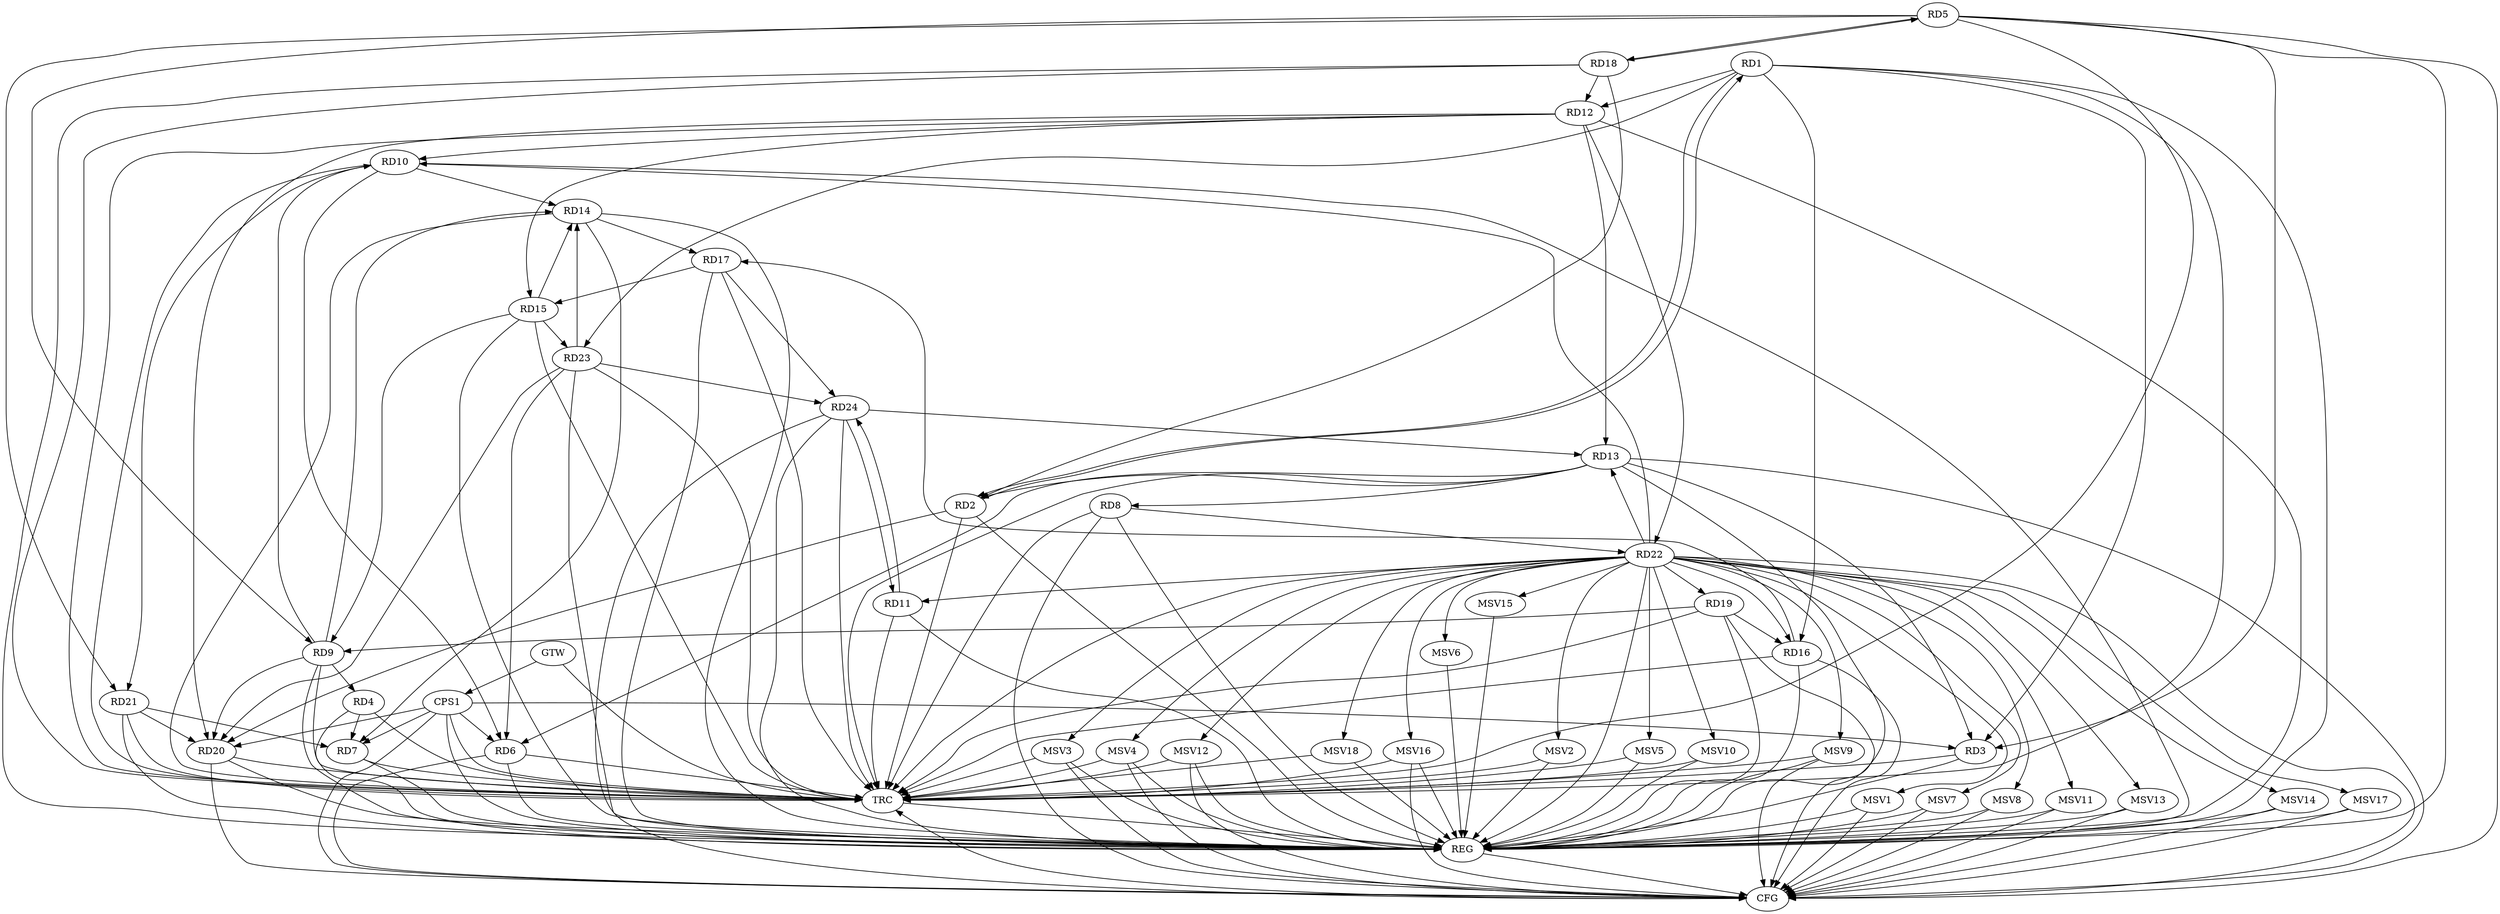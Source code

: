strict digraph G {
  RD1 [ label="RD1" ];
  RD2 [ label="RD2" ];
  RD3 [ label="RD3" ];
  RD4 [ label="RD4" ];
  RD5 [ label="RD5" ];
  RD6 [ label="RD6" ];
  RD7 [ label="RD7" ];
  RD8 [ label="RD8" ];
  RD9 [ label="RD9" ];
  RD10 [ label="RD10" ];
  RD11 [ label="RD11" ];
  RD12 [ label="RD12" ];
  RD13 [ label="RD13" ];
  RD14 [ label="RD14" ];
  RD15 [ label="RD15" ];
  RD16 [ label="RD16" ];
  RD17 [ label="RD17" ];
  RD18 [ label="RD18" ];
  RD19 [ label="RD19" ];
  RD20 [ label="RD20" ];
  RD21 [ label="RD21" ];
  RD22 [ label="RD22" ];
  RD23 [ label="RD23" ];
  RD24 [ label="RD24" ];
  CPS1 [ label="CPS1" ];
  GTW [ label="GTW" ];
  REG [ label="REG" ];
  CFG [ label="CFG" ];
  TRC [ label="TRC" ];
  MSV1 [ label="MSV1" ];
  MSV2 [ label="MSV2" ];
  MSV3 [ label="MSV3" ];
  MSV4 [ label="MSV4" ];
  MSV5 [ label="MSV5" ];
  MSV6 [ label="MSV6" ];
  MSV7 [ label="MSV7" ];
  MSV8 [ label="MSV8" ];
  MSV9 [ label="MSV9" ];
  MSV10 [ label="MSV10" ];
  MSV11 [ label="MSV11" ];
  MSV12 [ label="MSV12" ];
  MSV13 [ label="MSV13" ];
  MSV14 [ label="MSV14" ];
  MSV15 [ label="MSV15" ];
  MSV16 [ label="MSV16" ];
  MSV17 [ label="MSV17" ];
  MSV18 [ label="MSV18" ];
  RD1 -> RD2;
  RD2 -> RD1;
  RD1 -> RD3;
  RD1 -> RD12;
  RD1 -> RD16;
  RD1 -> RD23;
  RD13 -> RD2;
  RD18 -> RD2;
  RD2 -> RD20;
  RD5 -> RD3;
  RD13 -> RD3;
  RD4 -> RD7;
  RD9 -> RD4;
  RD5 -> RD9;
  RD5 -> RD18;
  RD18 -> RD5;
  RD5 -> RD21;
  RD10 -> RD6;
  RD13 -> RD6;
  RD23 -> RD6;
  RD14 -> RD7;
  RD21 -> RD7;
  RD13 -> RD8;
  RD8 -> RD22;
  RD9 -> RD10;
  RD9 -> RD14;
  RD15 -> RD9;
  RD19 -> RD9;
  RD9 -> RD20;
  RD12 -> RD10;
  RD10 -> RD14;
  RD10 -> RD21;
  RD22 -> RD10;
  RD22 -> RD11;
  RD11 -> RD24;
  RD24 -> RD11;
  RD12 -> RD13;
  RD12 -> RD15;
  RD18 -> RD12;
  RD12 -> RD20;
  RD12 -> RD22;
  RD22 -> RD13;
  RD24 -> RD13;
  RD15 -> RD14;
  RD14 -> RD17;
  RD23 -> RD14;
  RD17 -> RD15;
  RD15 -> RD23;
  RD16 -> RD17;
  RD19 -> RD16;
  RD22 -> RD16;
  RD17 -> RD24;
  RD22 -> RD19;
  RD21 -> RD20;
  RD23 -> RD20;
  RD23 -> RD24;
  CPS1 -> RD3;
  CPS1 -> RD6;
  CPS1 -> RD7;
  CPS1 -> RD20;
  GTW -> CPS1;
  RD1 -> REG;
  RD2 -> REG;
  RD3 -> REG;
  RD4 -> REG;
  RD5 -> REG;
  RD6 -> REG;
  RD7 -> REG;
  RD8 -> REG;
  RD9 -> REG;
  RD10 -> REG;
  RD11 -> REG;
  RD12 -> REG;
  RD13 -> REG;
  RD14 -> REG;
  RD15 -> REG;
  RD16 -> REG;
  RD17 -> REG;
  RD18 -> REG;
  RD19 -> REG;
  RD20 -> REG;
  RD21 -> REG;
  RD22 -> REG;
  RD23 -> REG;
  RD24 -> REG;
  CPS1 -> REG;
  RD22 -> CFG;
  RD16 -> CFG;
  RD20 -> CFG;
  RD5 -> CFG;
  RD8 -> CFG;
  RD13 -> CFG;
  RD6 -> CFG;
  CPS1 -> CFG;
  RD24 -> CFG;
  RD19 -> CFG;
  REG -> CFG;
  RD1 -> TRC;
  RD2 -> TRC;
  RD3 -> TRC;
  RD4 -> TRC;
  RD5 -> TRC;
  RD6 -> TRC;
  RD7 -> TRC;
  RD8 -> TRC;
  RD9 -> TRC;
  RD10 -> TRC;
  RD11 -> TRC;
  RD12 -> TRC;
  RD13 -> TRC;
  RD14 -> TRC;
  RD15 -> TRC;
  RD16 -> TRC;
  RD17 -> TRC;
  RD18 -> TRC;
  RD19 -> TRC;
  RD20 -> TRC;
  RD21 -> TRC;
  RD22 -> TRC;
  RD23 -> TRC;
  RD24 -> TRC;
  CPS1 -> TRC;
  GTW -> TRC;
  CFG -> TRC;
  TRC -> REG;
  RD22 -> MSV1;
  RD22 -> MSV2;
  RD22 -> MSV3;
  RD22 -> MSV4;
  RD22 -> MSV5;
  RD22 -> MSV6;
  MSV1 -> REG;
  MSV1 -> CFG;
  MSV2 -> REG;
  MSV2 -> TRC;
  MSV3 -> REG;
  MSV3 -> TRC;
  MSV3 -> CFG;
  MSV4 -> REG;
  MSV4 -> TRC;
  MSV4 -> CFG;
  MSV5 -> REG;
  MSV5 -> TRC;
  MSV6 -> REG;
  RD22 -> MSV7;
  MSV7 -> REG;
  MSV7 -> CFG;
  RD22 -> MSV8;
  MSV8 -> REG;
  MSV8 -> CFG;
  RD22 -> MSV9;
  MSV9 -> REG;
  MSV9 -> TRC;
  MSV9 -> CFG;
  RD22 -> MSV10;
  MSV10 -> REG;
  MSV10 -> TRC;
  RD22 -> MSV11;
  MSV11 -> REG;
  MSV11 -> CFG;
  RD22 -> MSV12;
  MSV12 -> REG;
  MSV12 -> TRC;
  MSV12 -> CFG;
  RD22 -> MSV13;
  MSV13 -> REG;
  MSV13 -> CFG;
  RD22 -> MSV14;
  MSV14 -> REG;
  MSV14 -> CFG;
  RD22 -> MSV15;
  MSV15 -> REG;
  RD22 -> MSV16;
  RD22 -> MSV17;
  MSV16 -> REG;
  MSV16 -> TRC;
  MSV16 -> CFG;
  MSV17 -> REG;
  MSV17 -> CFG;
  RD22 -> MSV18;
  MSV18 -> REG;
  MSV18 -> TRC;
}
